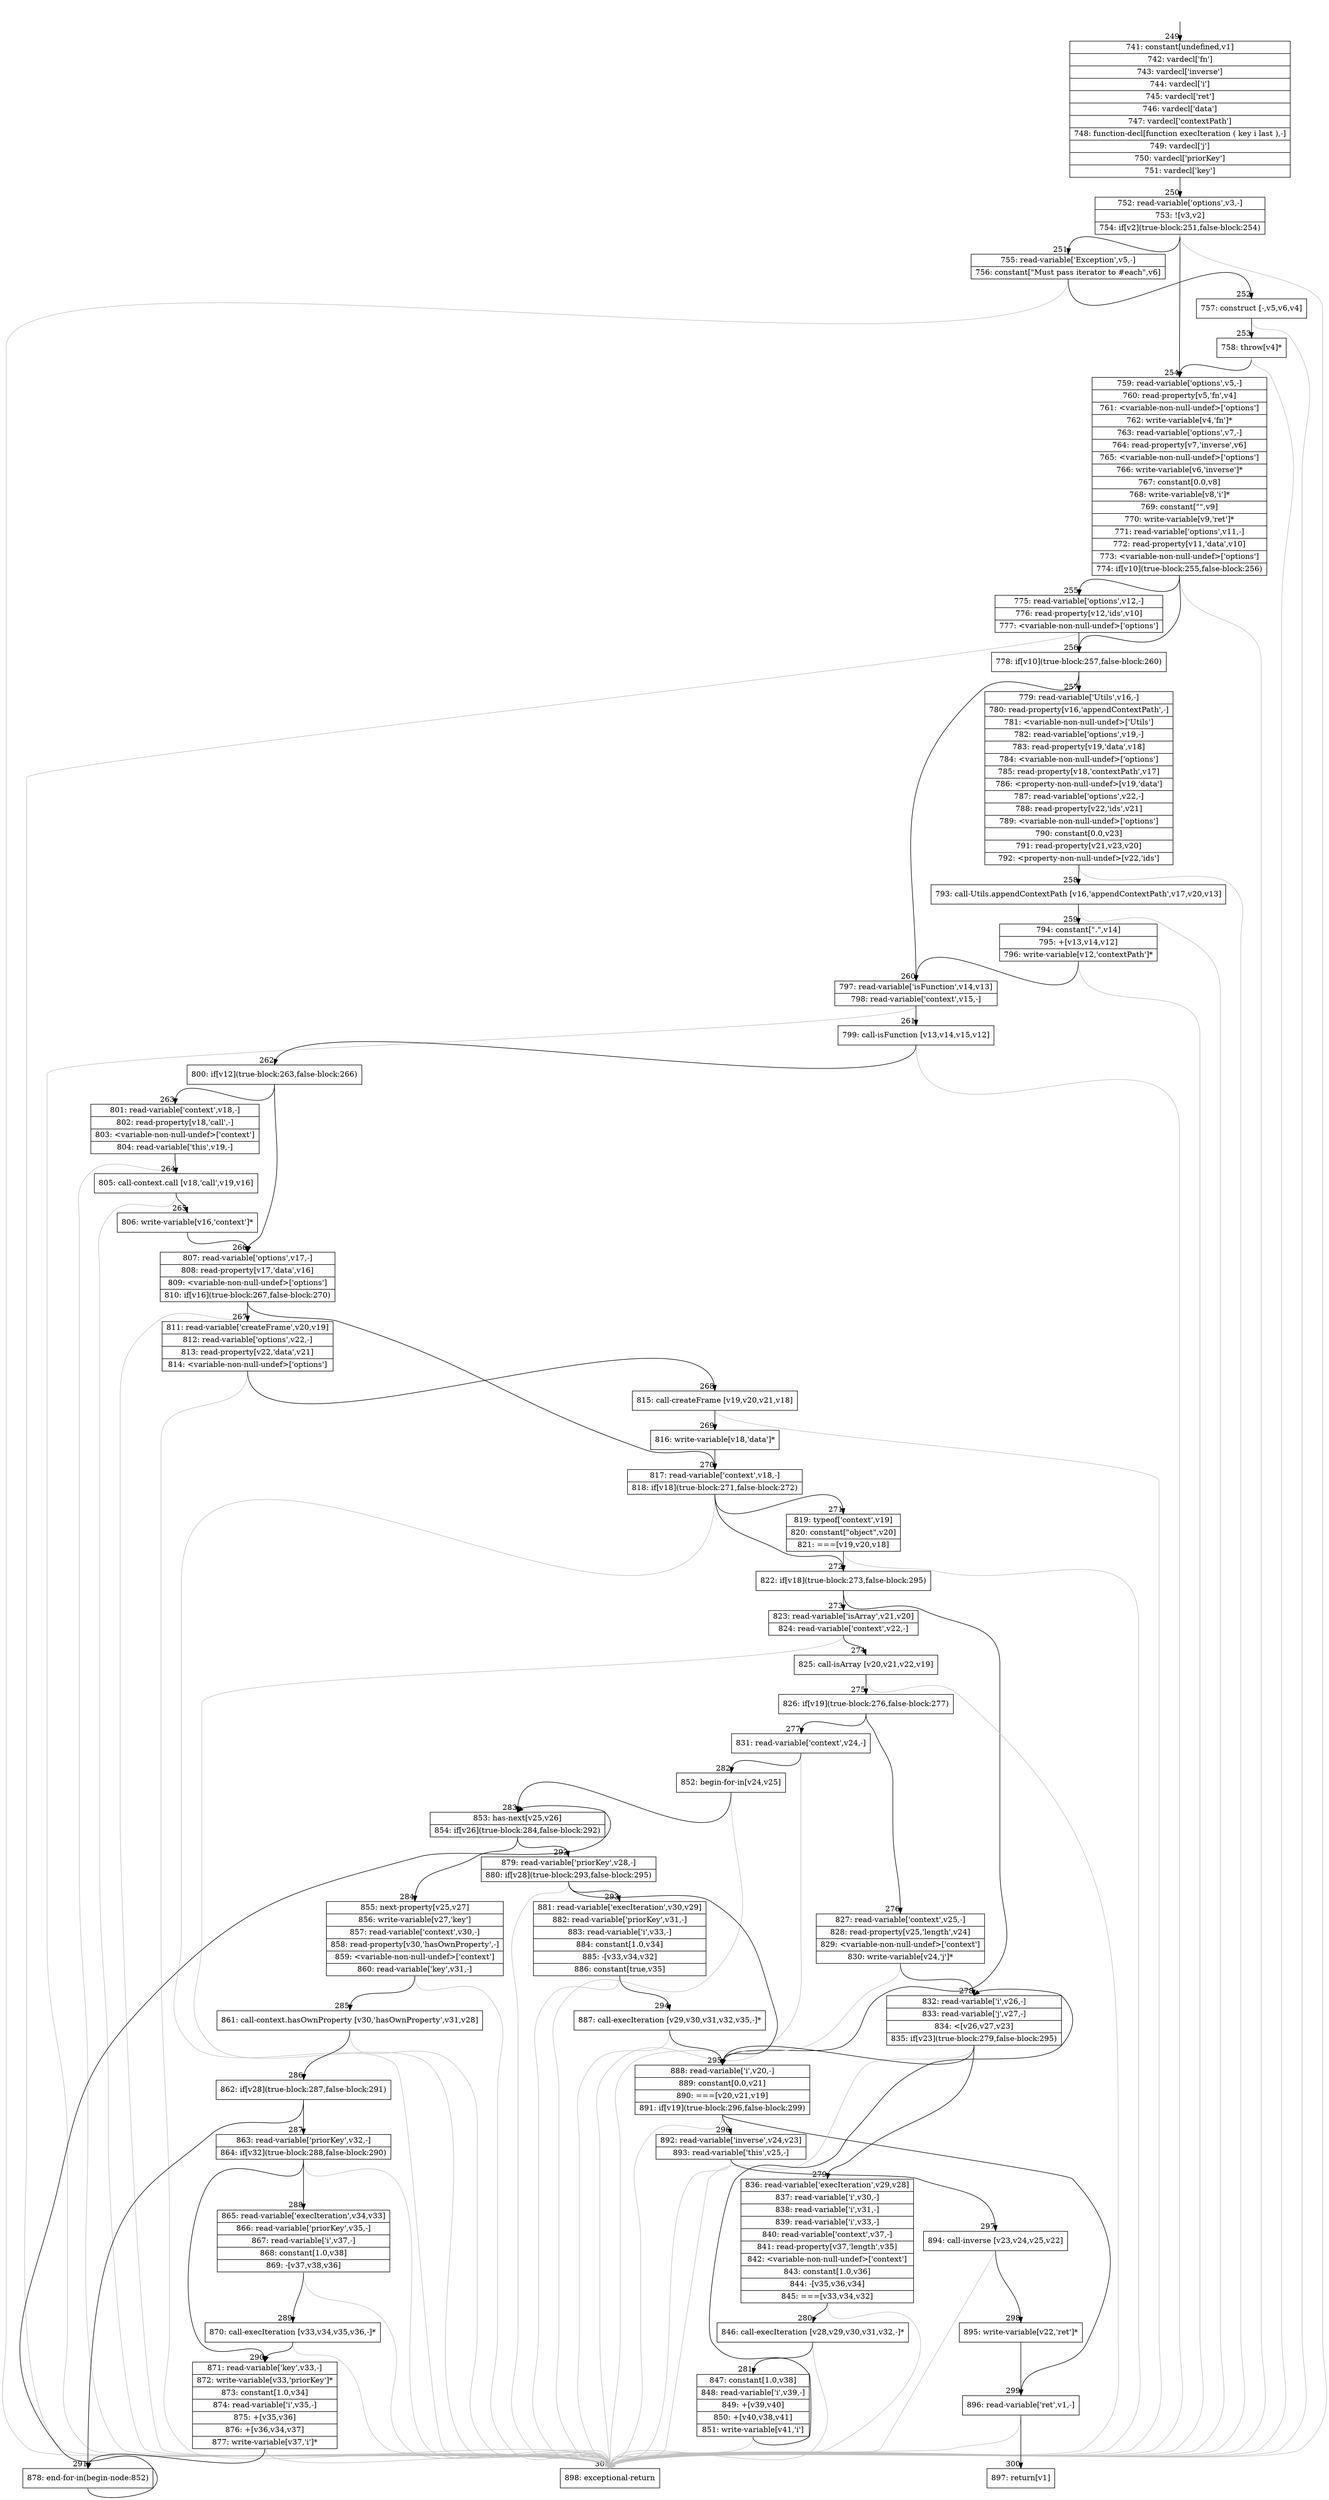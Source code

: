 digraph {
rankdir="TD"
BB_entry25[shape=none,label=""];
BB_entry25 -> BB249 [tailport=s, headport=n, headlabel="    249"]
BB249 [shape=record label="{741: constant[undefined,v1]|742: vardecl['fn']|743: vardecl['inverse']|744: vardecl['i']|745: vardecl['ret']|746: vardecl['data']|747: vardecl['contextPath']|748: function-decl[function execIteration ( key i last ),-]|749: vardecl['j']|750: vardecl['priorKey']|751: vardecl['key']}" ] 
BB249 -> BB250 [tailport=s, headport=n, headlabel="      250"]
BB250 [shape=record label="{752: read-variable['options',v3,-]|753: ![v3,v2]|754: if[v2](true-block:251,false-block:254)}" ] 
BB250 -> BB251 [tailport=s, headport=n, headlabel="      251"]
BB250 -> BB254 [tailport=s, headport=n, headlabel="      254"]
BB250 -> BB301 [tailport=s, headport=n, color=gray, headlabel="      301"]
BB251 [shape=record label="{755: read-variable['Exception',v5,-]|756: constant[\"Must pass iterator to #each\",v6]}" ] 
BB251 -> BB252 [tailport=s, headport=n, headlabel="      252"]
BB251 -> BB301 [tailport=s, headport=n, color=gray]
BB252 [shape=record label="{757: construct [-,v5,v6,v4]}" ] 
BB252 -> BB253 [tailport=s, headport=n, headlabel="      253"]
BB252 -> BB301 [tailport=s, headport=n, color=gray]
BB253 [shape=record label="{758: throw[v4]*}" ] 
BB253 -> BB254 [tailport=s, headport=n]
BB253 -> BB301 [tailport=s, headport=n, color=gray]
BB254 [shape=record label="{759: read-variable['options',v5,-]|760: read-property[v5,'fn',v4]|761: \<variable-non-null-undef\>['options']|762: write-variable[v4,'fn']*|763: read-variable['options',v7,-]|764: read-property[v7,'inverse',v6]|765: \<variable-non-null-undef\>['options']|766: write-variable[v6,'inverse']*|767: constant[0.0,v8]|768: write-variable[v8,'i']*|769: constant[\"\",v9]|770: write-variable[v9,'ret']*|771: read-variable['options',v11,-]|772: read-property[v11,'data',v10]|773: \<variable-non-null-undef\>['options']|774: if[v10](true-block:255,false-block:256)}" ] 
BB254 -> BB256 [tailport=s, headport=n, headlabel="      256"]
BB254 -> BB255 [tailport=s, headport=n, headlabel="      255"]
BB254 -> BB301 [tailport=s, headport=n, color=gray]
BB255 [shape=record label="{775: read-variable['options',v12,-]|776: read-property[v12,'ids',v10]|777: \<variable-non-null-undef\>['options']}" ] 
BB255 -> BB256 [tailport=s, headport=n]
BB255 -> BB301 [tailport=s, headport=n, color=gray]
BB256 [shape=record label="{778: if[v10](true-block:257,false-block:260)}" ] 
BB256 -> BB257 [tailport=s, headport=n, headlabel="      257"]
BB256 -> BB260 [tailport=s, headport=n, headlabel="      260"]
BB257 [shape=record label="{779: read-variable['Utils',v16,-]|780: read-property[v16,'appendContextPath',-]|781: \<variable-non-null-undef\>['Utils']|782: read-variable['options',v19,-]|783: read-property[v19,'data',v18]|784: \<variable-non-null-undef\>['options']|785: read-property[v18,'contextPath',v17]|786: \<property-non-null-undef\>[v19,'data']|787: read-variable['options',v22,-]|788: read-property[v22,'ids',v21]|789: \<variable-non-null-undef\>['options']|790: constant[0.0,v23]|791: read-property[v21,v23,v20]|792: \<property-non-null-undef\>[v22,'ids']}" ] 
BB257 -> BB258 [tailport=s, headport=n, headlabel="      258"]
BB257 -> BB301 [tailport=s, headport=n, color=gray]
BB258 [shape=record label="{793: call-Utils.appendContextPath [v16,'appendContextPath',v17,v20,v13]}" ] 
BB258 -> BB259 [tailport=s, headport=n, headlabel="      259"]
BB258 -> BB301 [tailport=s, headport=n, color=gray]
BB259 [shape=record label="{794: constant[\".\",v14]|795: +[v13,v14,v12]|796: write-variable[v12,'contextPath']*}" ] 
BB259 -> BB260 [tailport=s, headport=n]
BB259 -> BB301 [tailport=s, headport=n, color=gray]
BB260 [shape=record label="{797: read-variable['isFunction',v14,v13]|798: read-variable['context',v15,-]}" ] 
BB260 -> BB261 [tailport=s, headport=n, headlabel="      261"]
BB260 -> BB301 [tailport=s, headport=n, color=gray]
BB261 [shape=record label="{799: call-isFunction [v13,v14,v15,v12]}" ] 
BB261 -> BB262 [tailport=s, headport=n, headlabel="      262"]
BB261 -> BB301 [tailport=s, headport=n, color=gray]
BB262 [shape=record label="{800: if[v12](true-block:263,false-block:266)}" ] 
BB262 -> BB263 [tailport=s, headport=n, headlabel="      263"]
BB262 -> BB266 [tailport=s, headport=n, headlabel="      266"]
BB263 [shape=record label="{801: read-variable['context',v18,-]|802: read-property[v18,'call',-]|803: \<variable-non-null-undef\>['context']|804: read-variable['this',v19,-]}" ] 
BB263 -> BB264 [tailport=s, headport=n, headlabel="      264"]
BB263 -> BB301 [tailport=s, headport=n, color=gray]
BB264 [shape=record label="{805: call-context.call [v18,'call',v19,v16]}" ] 
BB264 -> BB265 [tailport=s, headport=n, headlabel="      265"]
BB264 -> BB301 [tailport=s, headport=n, color=gray]
BB265 [shape=record label="{806: write-variable[v16,'context']*}" ] 
BB265 -> BB266 [tailport=s, headport=n]
BB266 [shape=record label="{807: read-variable['options',v17,-]|808: read-property[v17,'data',v16]|809: \<variable-non-null-undef\>['options']|810: if[v16](true-block:267,false-block:270)}" ] 
BB266 -> BB267 [tailport=s, headport=n, headlabel="      267"]
BB266 -> BB270 [tailport=s, headport=n, headlabel="      270"]
BB266 -> BB301 [tailport=s, headport=n, color=gray]
BB267 [shape=record label="{811: read-variable['createFrame',v20,v19]|812: read-variable['options',v22,-]|813: read-property[v22,'data',v21]|814: \<variable-non-null-undef\>['options']}" ] 
BB267 -> BB268 [tailport=s, headport=n, headlabel="      268"]
BB267 -> BB301 [tailport=s, headport=n, color=gray]
BB268 [shape=record label="{815: call-createFrame [v19,v20,v21,v18]}" ] 
BB268 -> BB269 [tailport=s, headport=n, headlabel="      269"]
BB268 -> BB301 [tailport=s, headport=n, color=gray]
BB269 [shape=record label="{816: write-variable[v18,'data']*}" ] 
BB269 -> BB270 [tailport=s, headport=n]
BB270 [shape=record label="{817: read-variable['context',v18,-]|818: if[v18](true-block:271,false-block:272)}" ] 
BB270 -> BB272 [tailport=s, headport=n, headlabel="      272"]
BB270 -> BB271 [tailport=s, headport=n, headlabel="      271"]
BB270 -> BB301 [tailport=s, headport=n, color=gray]
BB271 [shape=record label="{819: typeof['context',v19]|820: constant[\"object\",v20]|821: ===[v19,v20,v18]}" ] 
BB271 -> BB272 [tailport=s, headport=n]
BB271 -> BB301 [tailport=s, headport=n, color=gray]
BB272 [shape=record label="{822: if[v18](true-block:273,false-block:295)}" ] 
BB272 -> BB273 [tailport=s, headport=n, headlabel="      273"]
BB272 -> BB295 [tailport=s, headport=n, headlabel="      295"]
BB273 [shape=record label="{823: read-variable['isArray',v21,v20]|824: read-variable['context',v22,-]}" ] 
BB273 -> BB274 [tailport=s, headport=n, headlabel="      274"]
BB273 -> BB301 [tailport=s, headport=n, color=gray]
BB274 [shape=record label="{825: call-isArray [v20,v21,v22,v19]}" ] 
BB274 -> BB275 [tailport=s, headport=n, headlabel="      275"]
BB274 -> BB301 [tailport=s, headport=n, color=gray]
BB275 [shape=record label="{826: if[v19](true-block:276,false-block:277)}" ] 
BB275 -> BB276 [tailport=s, headport=n, headlabel="      276"]
BB275 -> BB277 [tailport=s, headport=n, headlabel="      277"]
BB276 [shape=record label="{827: read-variable['context',v25,-]|828: read-property[v25,'length',v24]|829: \<variable-non-null-undef\>['context']|830: write-variable[v24,'j']*}" ] 
BB276 -> BB278 [tailport=s, headport=n, headlabel="      278"]
BB276 -> BB301 [tailport=s, headport=n, color=gray]
BB277 [shape=record label="{831: read-variable['context',v24,-]}" ] 
BB277 -> BB282 [tailport=s, headport=n, headlabel="      282"]
BB277 -> BB301 [tailport=s, headport=n, color=gray]
BB278 [shape=record label="{832: read-variable['i',v26,-]|833: read-variable['j',v27,-]|834: \<[v26,v27,v23]|835: if[v23](true-block:279,false-block:295)}" ] 
BB278 -> BB279 [tailport=s, headport=n, headlabel="      279"]
BB278 -> BB295 [tailport=s, headport=n]
BB278 -> BB301 [tailport=s, headport=n, color=gray]
BB279 [shape=record label="{836: read-variable['execIteration',v29,v28]|837: read-variable['i',v30,-]|838: read-variable['i',v31,-]|839: read-variable['i',v33,-]|840: read-variable['context',v37,-]|841: read-property[v37,'length',v35]|842: \<variable-non-null-undef\>['context']|843: constant[1.0,v36]|844: -[v35,v36,v34]|845: ===[v33,v34,v32]}" ] 
BB279 -> BB280 [tailport=s, headport=n, headlabel="      280"]
BB279 -> BB301 [tailport=s, headport=n, color=gray]
BB280 [shape=record label="{846: call-execIteration [v28,v29,v30,v31,v32,-]*}" ] 
BB280 -> BB281 [tailport=s, headport=n, headlabel="      281"]
BB280 -> BB301 [tailport=s, headport=n, color=gray]
BB281 [shape=record label="{847: constant[1.0,v38]|848: read-variable['i',v39,-]|849: +[v39,v40]|850: +[v40,v38,v41]|851: write-variable[v41,'i']}" ] 
BB281 -> BB278 [tailport=s, headport=n]
BB281 -> BB301 [tailport=s, headport=n, color=gray]
BB282 [shape=record label="{852: begin-for-in[v24,v25]}" ] 
BB282 -> BB283 [tailport=s, headport=n, headlabel="      283"]
BB282 -> BB301 [tailport=s, headport=n, color=gray]
BB283 [shape=record label="{853: has-next[v25,v26]|854: if[v26](true-block:284,false-block:292)}" ] 
BB283 -> BB284 [tailport=s, headport=n, headlabel="      284"]
BB283 -> BB292 [tailport=s, headport=n, headlabel="      292"]
BB284 [shape=record label="{855: next-property[v25,v27]|856: write-variable[v27,'key']|857: read-variable['context',v30,-]|858: read-property[v30,'hasOwnProperty',-]|859: \<variable-non-null-undef\>['context']|860: read-variable['key',v31,-]}" ] 
BB284 -> BB285 [tailport=s, headport=n, headlabel="      285"]
BB284 -> BB301 [tailport=s, headport=n, color=gray]
BB285 [shape=record label="{861: call-context.hasOwnProperty [v30,'hasOwnProperty',v31,v28]}" ] 
BB285 -> BB286 [tailport=s, headport=n, headlabel="      286"]
BB285 -> BB301 [tailport=s, headport=n, color=gray]
BB286 [shape=record label="{862: if[v28](true-block:287,false-block:291)}" ] 
BB286 -> BB287 [tailport=s, headport=n, headlabel="      287"]
BB286 -> BB291 [tailport=s, headport=n, headlabel="      291"]
BB287 [shape=record label="{863: read-variable['priorKey',v32,-]|864: if[v32](true-block:288,false-block:290)}" ] 
BB287 -> BB288 [tailport=s, headport=n, headlabel="      288"]
BB287 -> BB290 [tailport=s, headport=n, headlabel="      290"]
BB287 -> BB301 [tailport=s, headport=n, color=gray]
BB288 [shape=record label="{865: read-variable['execIteration',v34,v33]|866: read-variable['priorKey',v35,-]|867: read-variable['i',v37,-]|868: constant[1.0,v38]|869: -[v37,v38,v36]}" ] 
BB288 -> BB289 [tailport=s, headport=n, headlabel="      289"]
BB288 -> BB301 [tailport=s, headport=n, color=gray]
BB289 [shape=record label="{870: call-execIteration [v33,v34,v35,v36,-]*}" ] 
BB289 -> BB290 [tailport=s, headport=n]
BB289 -> BB301 [tailport=s, headport=n, color=gray]
BB290 [shape=record label="{871: read-variable['key',v33,-]|872: write-variable[v33,'priorKey']*|873: constant[1.0,v34]|874: read-variable['i',v35,-]|875: +[v35,v36]|876: +[v36,v34,v37]|877: write-variable[v37,'i']*}" ] 
BB290 -> BB291 [tailport=s, headport=n]
BB290 -> BB301 [tailport=s, headport=n, color=gray]
BB291 [shape=record label="{878: end-for-in(begin-node:852)}" ] 
BB291 -> BB283 [tailport=s, headport=n]
BB292 [shape=record label="{879: read-variable['priorKey',v28,-]|880: if[v28](true-block:293,false-block:295)}" ] 
BB292 -> BB293 [tailport=s, headport=n, headlabel="      293"]
BB292 -> BB295 [tailport=s, headport=n]
BB292 -> BB301 [tailport=s, headport=n, color=gray]
BB293 [shape=record label="{881: read-variable['execIteration',v30,v29]|882: read-variable['priorKey',v31,-]|883: read-variable['i',v33,-]|884: constant[1.0,v34]|885: -[v33,v34,v32]|886: constant[true,v35]}" ] 
BB293 -> BB294 [tailport=s, headport=n, headlabel="      294"]
BB293 -> BB301 [tailport=s, headport=n, color=gray]
BB294 [shape=record label="{887: call-execIteration [v29,v30,v31,v32,v35,-]*}" ] 
BB294 -> BB295 [tailport=s, headport=n]
BB294 -> BB301 [tailport=s, headport=n, color=gray]
BB295 [shape=record label="{888: read-variable['i',v20,-]|889: constant[0.0,v21]|890: ===[v20,v21,v19]|891: if[v19](true-block:296,false-block:299)}" ] 
BB295 -> BB296 [tailport=s, headport=n, headlabel="      296"]
BB295 -> BB299 [tailport=s, headport=n, headlabel="      299"]
BB295 -> BB301 [tailport=s, headport=n, color=gray]
BB296 [shape=record label="{892: read-variable['inverse',v24,v23]|893: read-variable['this',v25,-]}" ] 
BB296 -> BB297 [tailport=s, headport=n, headlabel="      297"]
BB296 -> BB301 [tailport=s, headport=n, color=gray]
BB297 [shape=record label="{894: call-inverse [v23,v24,v25,v22]}" ] 
BB297 -> BB298 [tailport=s, headport=n, headlabel="      298"]
BB297 -> BB301 [tailport=s, headport=n, color=gray]
BB298 [shape=record label="{895: write-variable[v22,'ret']*}" ] 
BB298 -> BB299 [tailport=s, headport=n]
BB299 [shape=record label="{896: read-variable['ret',v1,-]}" ] 
BB299 -> BB300 [tailport=s, headport=n, headlabel="      300"]
BB299 -> BB301 [tailport=s, headport=n, color=gray]
BB300 [shape=record label="{897: return[v1]}" ] 
BB301 [shape=record label="{898: exceptional-return}" ] 
//#$~ 352
}
